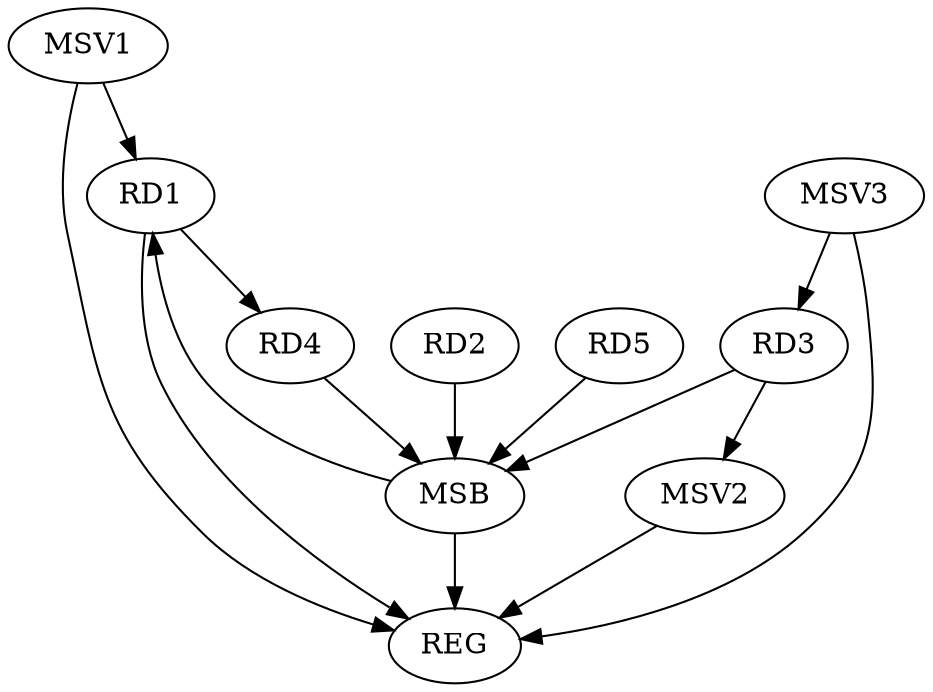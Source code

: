 strict digraph G {
  RD1 [ label="RD1" ];
  RD2 [ label="RD2" ];
  RD3 [ label="RD3" ];
  RD4 [ label="RD4" ];
  RD5 [ label="RD5" ];
  REG [ label="REG" ];
  MSB [ label="MSB" ];
  MSV1 [ label="MSV1" ];
  MSV2 [ label="MSV2" ];
  MSV3 [ label="MSV3" ];
  RD1 -> RD4;
  RD2 -> MSB;
  MSB -> RD1;
  MSB -> REG;
  RD3 -> MSB;
  RD4 -> MSB;
  RD5 -> MSB;
  RD1 -> REG;
  MSV1 -> RD1;
  MSV1 -> REG;
  RD3 -> MSV2;
  MSV2 -> REG;
  MSV3 -> RD3;
  MSV3 -> REG;
}
